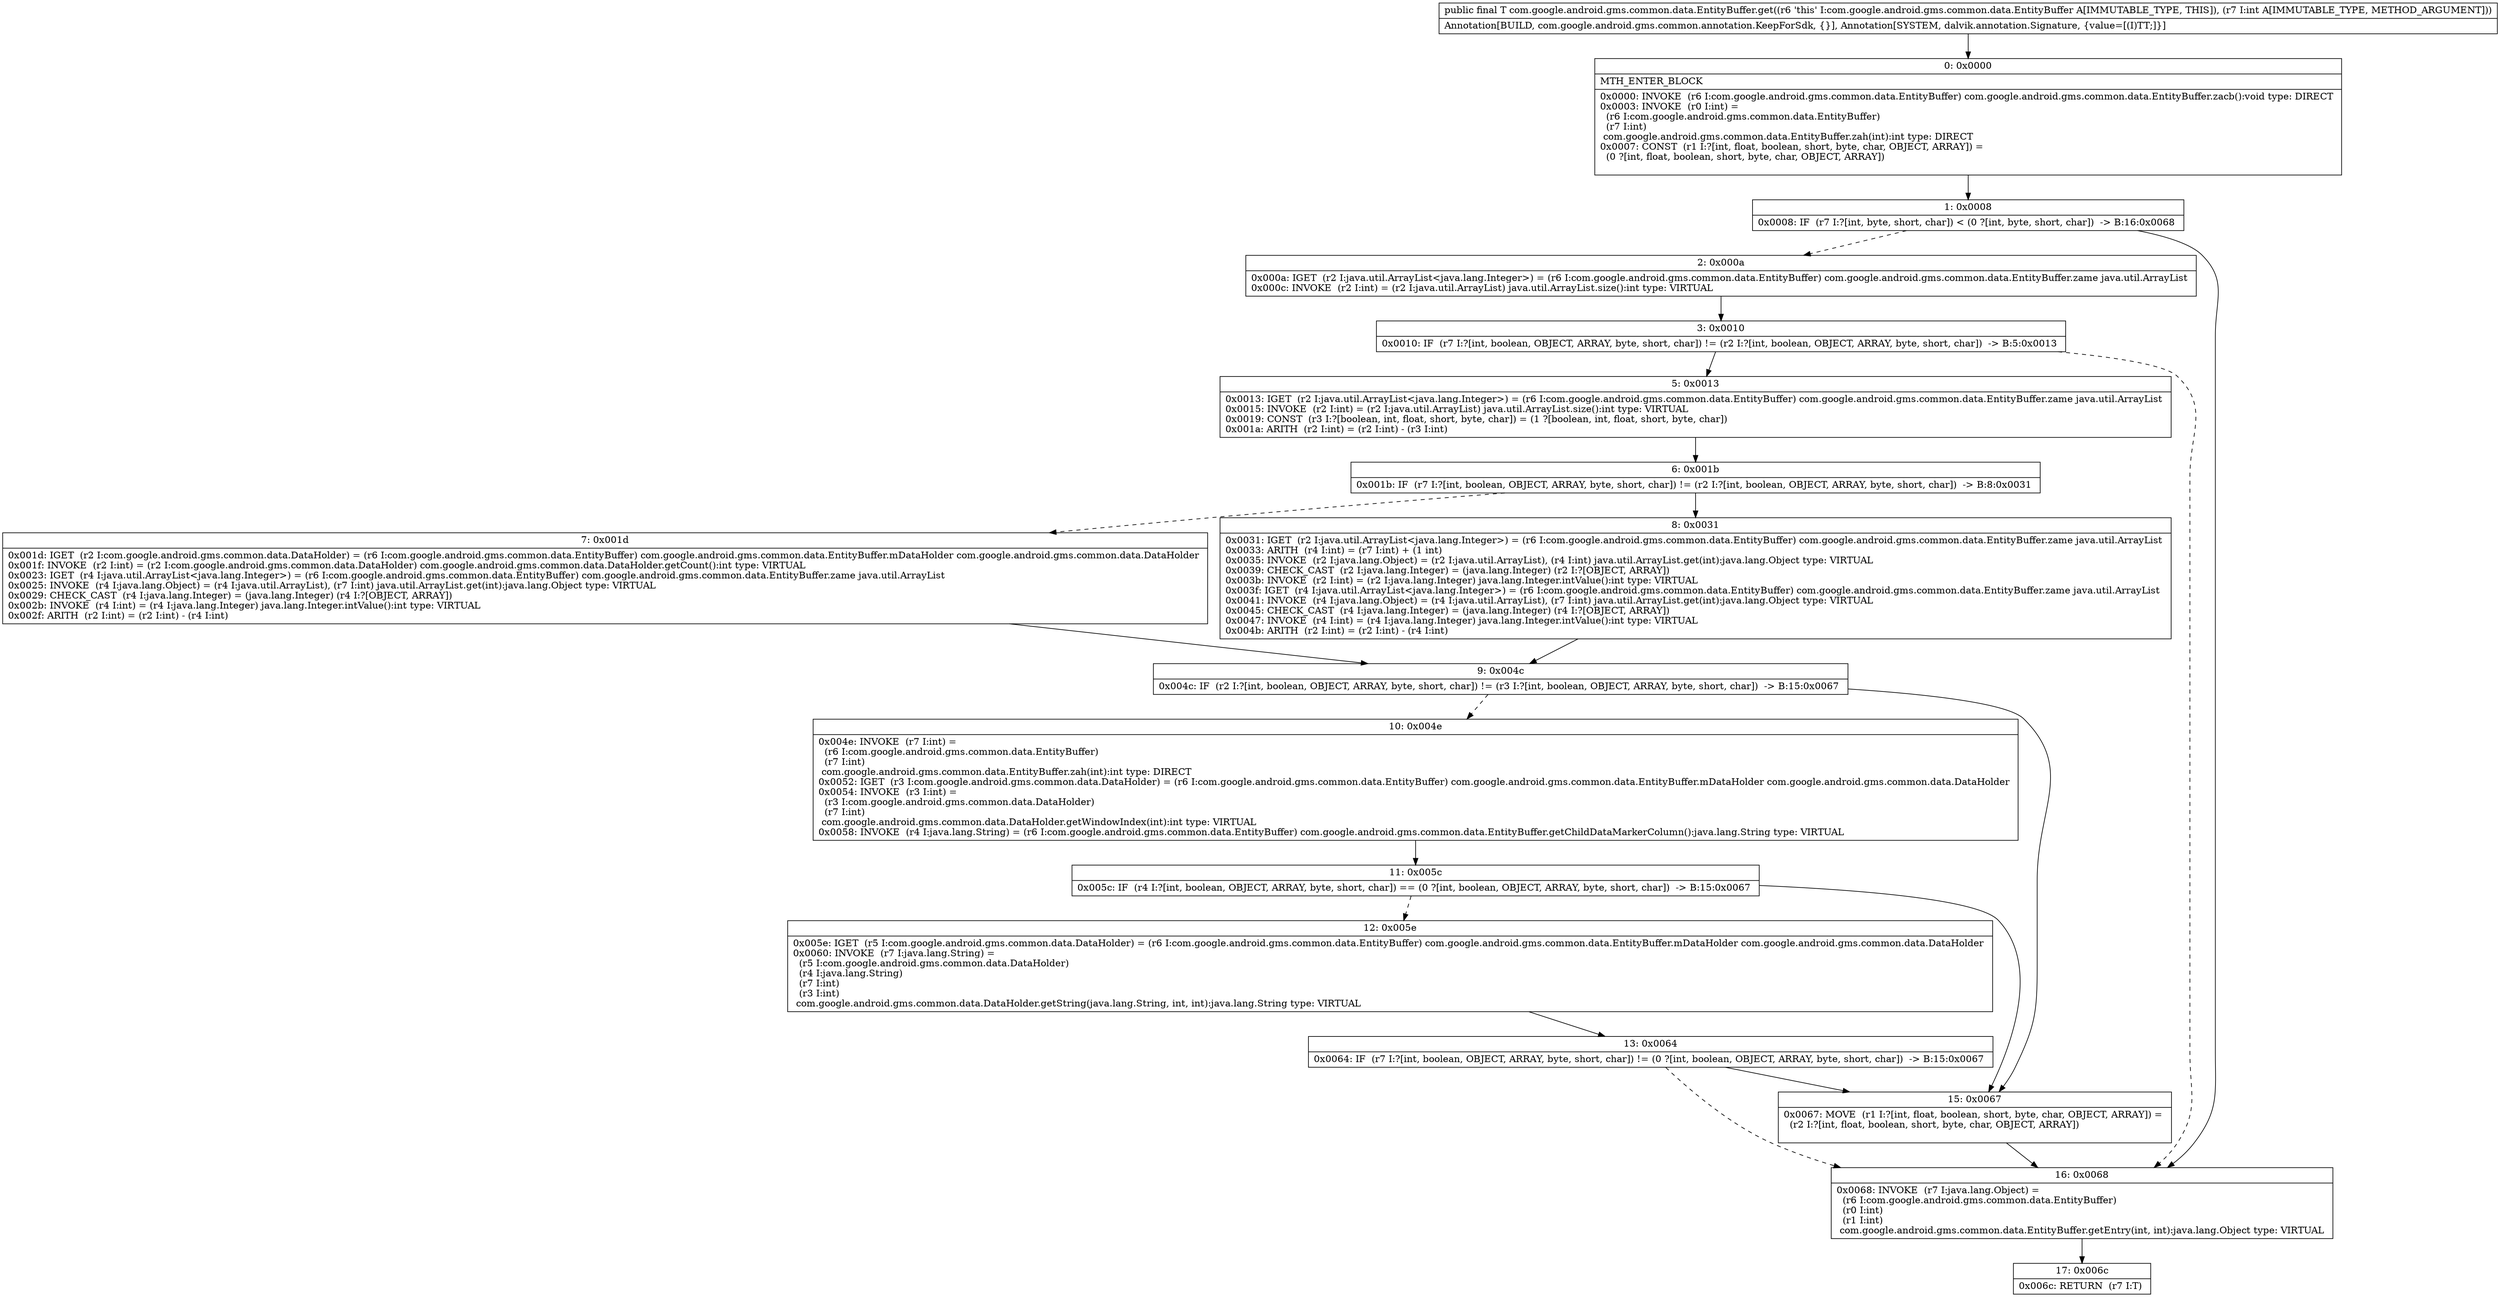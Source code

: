 digraph "CFG forcom.google.android.gms.common.data.EntityBuffer.get(I)Ljava\/lang\/Object;" {
Node_0 [shape=record,label="{0\:\ 0x0000|MTH_ENTER_BLOCK\l|0x0000: INVOKE  (r6 I:com.google.android.gms.common.data.EntityBuffer) com.google.android.gms.common.data.EntityBuffer.zacb():void type: DIRECT \l0x0003: INVOKE  (r0 I:int) = \l  (r6 I:com.google.android.gms.common.data.EntityBuffer)\l  (r7 I:int)\l com.google.android.gms.common.data.EntityBuffer.zah(int):int type: DIRECT \l0x0007: CONST  (r1 I:?[int, float, boolean, short, byte, char, OBJECT, ARRAY]) = \l  (0 ?[int, float, boolean, short, byte, char, OBJECT, ARRAY])\l \l}"];
Node_1 [shape=record,label="{1\:\ 0x0008|0x0008: IF  (r7 I:?[int, byte, short, char]) \< (0 ?[int, byte, short, char])  \-\> B:16:0x0068 \l}"];
Node_2 [shape=record,label="{2\:\ 0x000a|0x000a: IGET  (r2 I:java.util.ArrayList\<java.lang.Integer\>) = (r6 I:com.google.android.gms.common.data.EntityBuffer) com.google.android.gms.common.data.EntityBuffer.zame java.util.ArrayList \l0x000c: INVOKE  (r2 I:int) = (r2 I:java.util.ArrayList) java.util.ArrayList.size():int type: VIRTUAL \l}"];
Node_3 [shape=record,label="{3\:\ 0x0010|0x0010: IF  (r7 I:?[int, boolean, OBJECT, ARRAY, byte, short, char]) != (r2 I:?[int, boolean, OBJECT, ARRAY, byte, short, char])  \-\> B:5:0x0013 \l}"];
Node_5 [shape=record,label="{5\:\ 0x0013|0x0013: IGET  (r2 I:java.util.ArrayList\<java.lang.Integer\>) = (r6 I:com.google.android.gms.common.data.EntityBuffer) com.google.android.gms.common.data.EntityBuffer.zame java.util.ArrayList \l0x0015: INVOKE  (r2 I:int) = (r2 I:java.util.ArrayList) java.util.ArrayList.size():int type: VIRTUAL \l0x0019: CONST  (r3 I:?[boolean, int, float, short, byte, char]) = (1 ?[boolean, int, float, short, byte, char]) \l0x001a: ARITH  (r2 I:int) = (r2 I:int) \- (r3 I:int) \l}"];
Node_6 [shape=record,label="{6\:\ 0x001b|0x001b: IF  (r7 I:?[int, boolean, OBJECT, ARRAY, byte, short, char]) != (r2 I:?[int, boolean, OBJECT, ARRAY, byte, short, char])  \-\> B:8:0x0031 \l}"];
Node_7 [shape=record,label="{7\:\ 0x001d|0x001d: IGET  (r2 I:com.google.android.gms.common.data.DataHolder) = (r6 I:com.google.android.gms.common.data.EntityBuffer) com.google.android.gms.common.data.EntityBuffer.mDataHolder com.google.android.gms.common.data.DataHolder \l0x001f: INVOKE  (r2 I:int) = (r2 I:com.google.android.gms.common.data.DataHolder) com.google.android.gms.common.data.DataHolder.getCount():int type: VIRTUAL \l0x0023: IGET  (r4 I:java.util.ArrayList\<java.lang.Integer\>) = (r6 I:com.google.android.gms.common.data.EntityBuffer) com.google.android.gms.common.data.EntityBuffer.zame java.util.ArrayList \l0x0025: INVOKE  (r4 I:java.lang.Object) = (r4 I:java.util.ArrayList), (r7 I:int) java.util.ArrayList.get(int):java.lang.Object type: VIRTUAL \l0x0029: CHECK_CAST  (r4 I:java.lang.Integer) = (java.lang.Integer) (r4 I:?[OBJECT, ARRAY]) \l0x002b: INVOKE  (r4 I:int) = (r4 I:java.lang.Integer) java.lang.Integer.intValue():int type: VIRTUAL \l0x002f: ARITH  (r2 I:int) = (r2 I:int) \- (r4 I:int) \l}"];
Node_8 [shape=record,label="{8\:\ 0x0031|0x0031: IGET  (r2 I:java.util.ArrayList\<java.lang.Integer\>) = (r6 I:com.google.android.gms.common.data.EntityBuffer) com.google.android.gms.common.data.EntityBuffer.zame java.util.ArrayList \l0x0033: ARITH  (r4 I:int) = (r7 I:int) + (1 int) \l0x0035: INVOKE  (r2 I:java.lang.Object) = (r2 I:java.util.ArrayList), (r4 I:int) java.util.ArrayList.get(int):java.lang.Object type: VIRTUAL \l0x0039: CHECK_CAST  (r2 I:java.lang.Integer) = (java.lang.Integer) (r2 I:?[OBJECT, ARRAY]) \l0x003b: INVOKE  (r2 I:int) = (r2 I:java.lang.Integer) java.lang.Integer.intValue():int type: VIRTUAL \l0x003f: IGET  (r4 I:java.util.ArrayList\<java.lang.Integer\>) = (r6 I:com.google.android.gms.common.data.EntityBuffer) com.google.android.gms.common.data.EntityBuffer.zame java.util.ArrayList \l0x0041: INVOKE  (r4 I:java.lang.Object) = (r4 I:java.util.ArrayList), (r7 I:int) java.util.ArrayList.get(int):java.lang.Object type: VIRTUAL \l0x0045: CHECK_CAST  (r4 I:java.lang.Integer) = (java.lang.Integer) (r4 I:?[OBJECT, ARRAY]) \l0x0047: INVOKE  (r4 I:int) = (r4 I:java.lang.Integer) java.lang.Integer.intValue():int type: VIRTUAL \l0x004b: ARITH  (r2 I:int) = (r2 I:int) \- (r4 I:int) \l}"];
Node_9 [shape=record,label="{9\:\ 0x004c|0x004c: IF  (r2 I:?[int, boolean, OBJECT, ARRAY, byte, short, char]) != (r3 I:?[int, boolean, OBJECT, ARRAY, byte, short, char])  \-\> B:15:0x0067 \l}"];
Node_10 [shape=record,label="{10\:\ 0x004e|0x004e: INVOKE  (r7 I:int) = \l  (r6 I:com.google.android.gms.common.data.EntityBuffer)\l  (r7 I:int)\l com.google.android.gms.common.data.EntityBuffer.zah(int):int type: DIRECT \l0x0052: IGET  (r3 I:com.google.android.gms.common.data.DataHolder) = (r6 I:com.google.android.gms.common.data.EntityBuffer) com.google.android.gms.common.data.EntityBuffer.mDataHolder com.google.android.gms.common.data.DataHolder \l0x0054: INVOKE  (r3 I:int) = \l  (r3 I:com.google.android.gms.common.data.DataHolder)\l  (r7 I:int)\l com.google.android.gms.common.data.DataHolder.getWindowIndex(int):int type: VIRTUAL \l0x0058: INVOKE  (r4 I:java.lang.String) = (r6 I:com.google.android.gms.common.data.EntityBuffer) com.google.android.gms.common.data.EntityBuffer.getChildDataMarkerColumn():java.lang.String type: VIRTUAL \l}"];
Node_11 [shape=record,label="{11\:\ 0x005c|0x005c: IF  (r4 I:?[int, boolean, OBJECT, ARRAY, byte, short, char]) == (0 ?[int, boolean, OBJECT, ARRAY, byte, short, char])  \-\> B:15:0x0067 \l}"];
Node_12 [shape=record,label="{12\:\ 0x005e|0x005e: IGET  (r5 I:com.google.android.gms.common.data.DataHolder) = (r6 I:com.google.android.gms.common.data.EntityBuffer) com.google.android.gms.common.data.EntityBuffer.mDataHolder com.google.android.gms.common.data.DataHolder \l0x0060: INVOKE  (r7 I:java.lang.String) = \l  (r5 I:com.google.android.gms.common.data.DataHolder)\l  (r4 I:java.lang.String)\l  (r7 I:int)\l  (r3 I:int)\l com.google.android.gms.common.data.DataHolder.getString(java.lang.String, int, int):java.lang.String type: VIRTUAL \l}"];
Node_13 [shape=record,label="{13\:\ 0x0064|0x0064: IF  (r7 I:?[int, boolean, OBJECT, ARRAY, byte, short, char]) != (0 ?[int, boolean, OBJECT, ARRAY, byte, short, char])  \-\> B:15:0x0067 \l}"];
Node_15 [shape=record,label="{15\:\ 0x0067|0x0067: MOVE  (r1 I:?[int, float, boolean, short, byte, char, OBJECT, ARRAY]) = \l  (r2 I:?[int, float, boolean, short, byte, char, OBJECT, ARRAY])\l \l}"];
Node_16 [shape=record,label="{16\:\ 0x0068|0x0068: INVOKE  (r7 I:java.lang.Object) = \l  (r6 I:com.google.android.gms.common.data.EntityBuffer)\l  (r0 I:int)\l  (r1 I:int)\l com.google.android.gms.common.data.EntityBuffer.getEntry(int, int):java.lang.Object type: VIRTUAL \l}"];
Node_17 [shape=record,label="{17\:\ 0x006c|0x006c: RETURN  (r7 I:T) \l}"];
MethodNode[shape=record,label="{public final T com.google.android.gms.common.data.EntityBuffer.get((r6 'this' I:com.google.android.gms.common.data.EntityBuffer A[IMMUTABLE_TYPE, THIS]), (r7 I:int A[IMMUTABLE_TYPE, METHOD_ARGUMENT]))  | Annotation[BUILD, com.google.android.gms.common.annotation.KeepForSdk, \{\}], Annotation[SYSTEM, dalvik.annotation.Signature, \{value=[(I)TT;]\}]\l}"];
MethodNode -> Node_0;
Node_0 -> Node_1;
Node_1 -> Node_2[style=dashed];
Node_1 -> Node_16;
Node_2 -> Node_3;
Node_3 -> Node_5;
Node_3 -> Node_16[style=dashed];
Node_5 -> Node_6;
Node_6 -> Node_7[style=dashed];
Node_6 -> Node_8;
Node_7 -> Node_9;
Node_8 -> Node_9;
Node_9 -> Node_10[style=dashed];
Node_9 -> Node_15;
Node_10 -> Node_11;
Node_11 -> Node_12[style=dashed];
Node_11 -> Node_15;
Node_12 -> Node_13;
Node_13 -> Node_15;
Node_13 -> Node_16[style=dashed];
Node_15 -> Node_16;
Node_16 -> Node_17;
}

